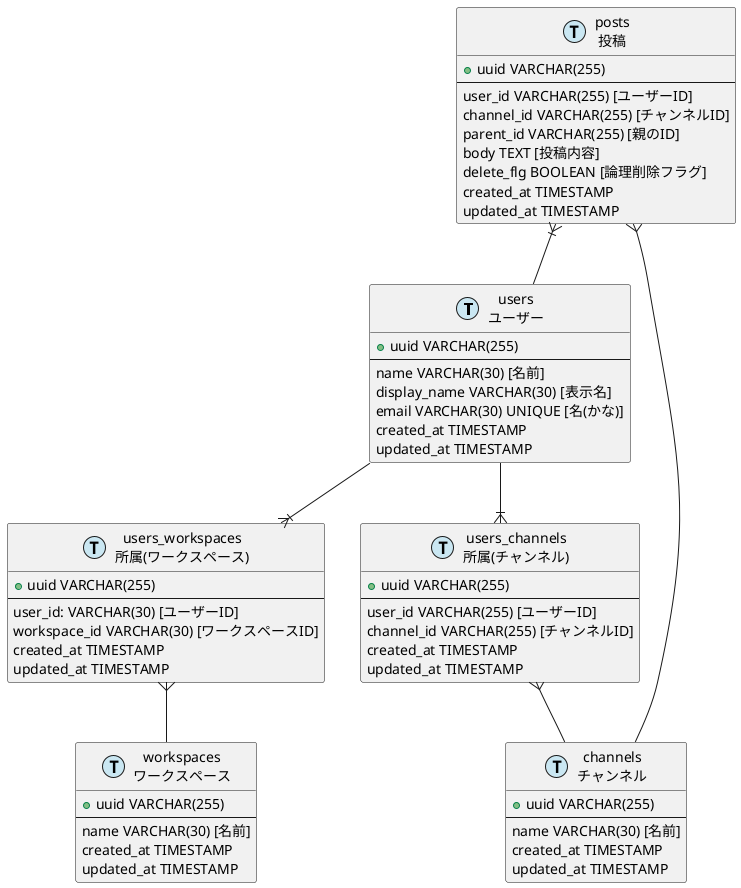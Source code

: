 @startuml chat_table

!define MASTER F9DFD5
!define TRANSACTION CAE7F2

entity users as "users\nユーザー" <<T, TRANSACTION>> {
    +uuid VARCHAR(255)
    --
    name VARCHAR(30) [名前]
    display_name VARCHAR(30) [表示名]
    email VARCHAR(30) UNIQUE [名(かな)]
    created_at TIMESTAMP
    updated_at TIMESTAMP
}

entity users_workspaces as "users_workspaces\n所属(ワークスペース)" <<T, TRANSACTION>>  {
    +uuid VARCHAR(255)
    --
    user_id: VARCHAR(30) [ユーザーID]
    workspace_id VARCHAR(30) [ワークスペースID]
    created_at TIMESTAMP
    updated_at TIMESTAMP
}

entity users_channels as "users_channels\n所属(チャンネル)" <<T, TRANSACTION>>  {
    +uuid VARCHAR(255)
    --
    user_id VARCHAR(255) [ユーザーID]
    channel_id VARCHAR(255) [チャンネルID]
    created_at TIMESTAMP
    updated_at TIMESTAMP
}

entity posts as "posts\n投稿" <<T, TRANSACTION>>  {
    +uuid VARCHAR(255)
    --
    user_id VARCHAR(255) [ユーザーID]
    channel_id VARCHAR(255) [チャンネルID]
    parent_id VARCHAR(255) [親のID]
    body TEXT [投稿内容]
    delete_flg BOOLEAN [論理削除フラグ]
    created_at TIMESTAMP
    updated_at TIMESTAMP
}

entity channels as "channels\nチャンネル" <<T, TRANSACTION>>  {
    +uuid VARCHAR(255)
    --
    name VARCHAR(30) [名前]
    created_at TIMESTAMP
    updated_at TIMESTAMP
}

entity workspaces as "workspaces\nワークスペース" <<T, TRANSACTION>>  {
    +uuid VARCHAR(255)
    --
    name VARCHAR(30) [名前]
    created_at TIMESTAMP
    updated_at TIMESTAMP
}

users --|{ users_workspaces
users --|{ users_channels
users_workspaces }-- workspaces
users_channels }-- channels 
posts }|-- users
posts }-- channels